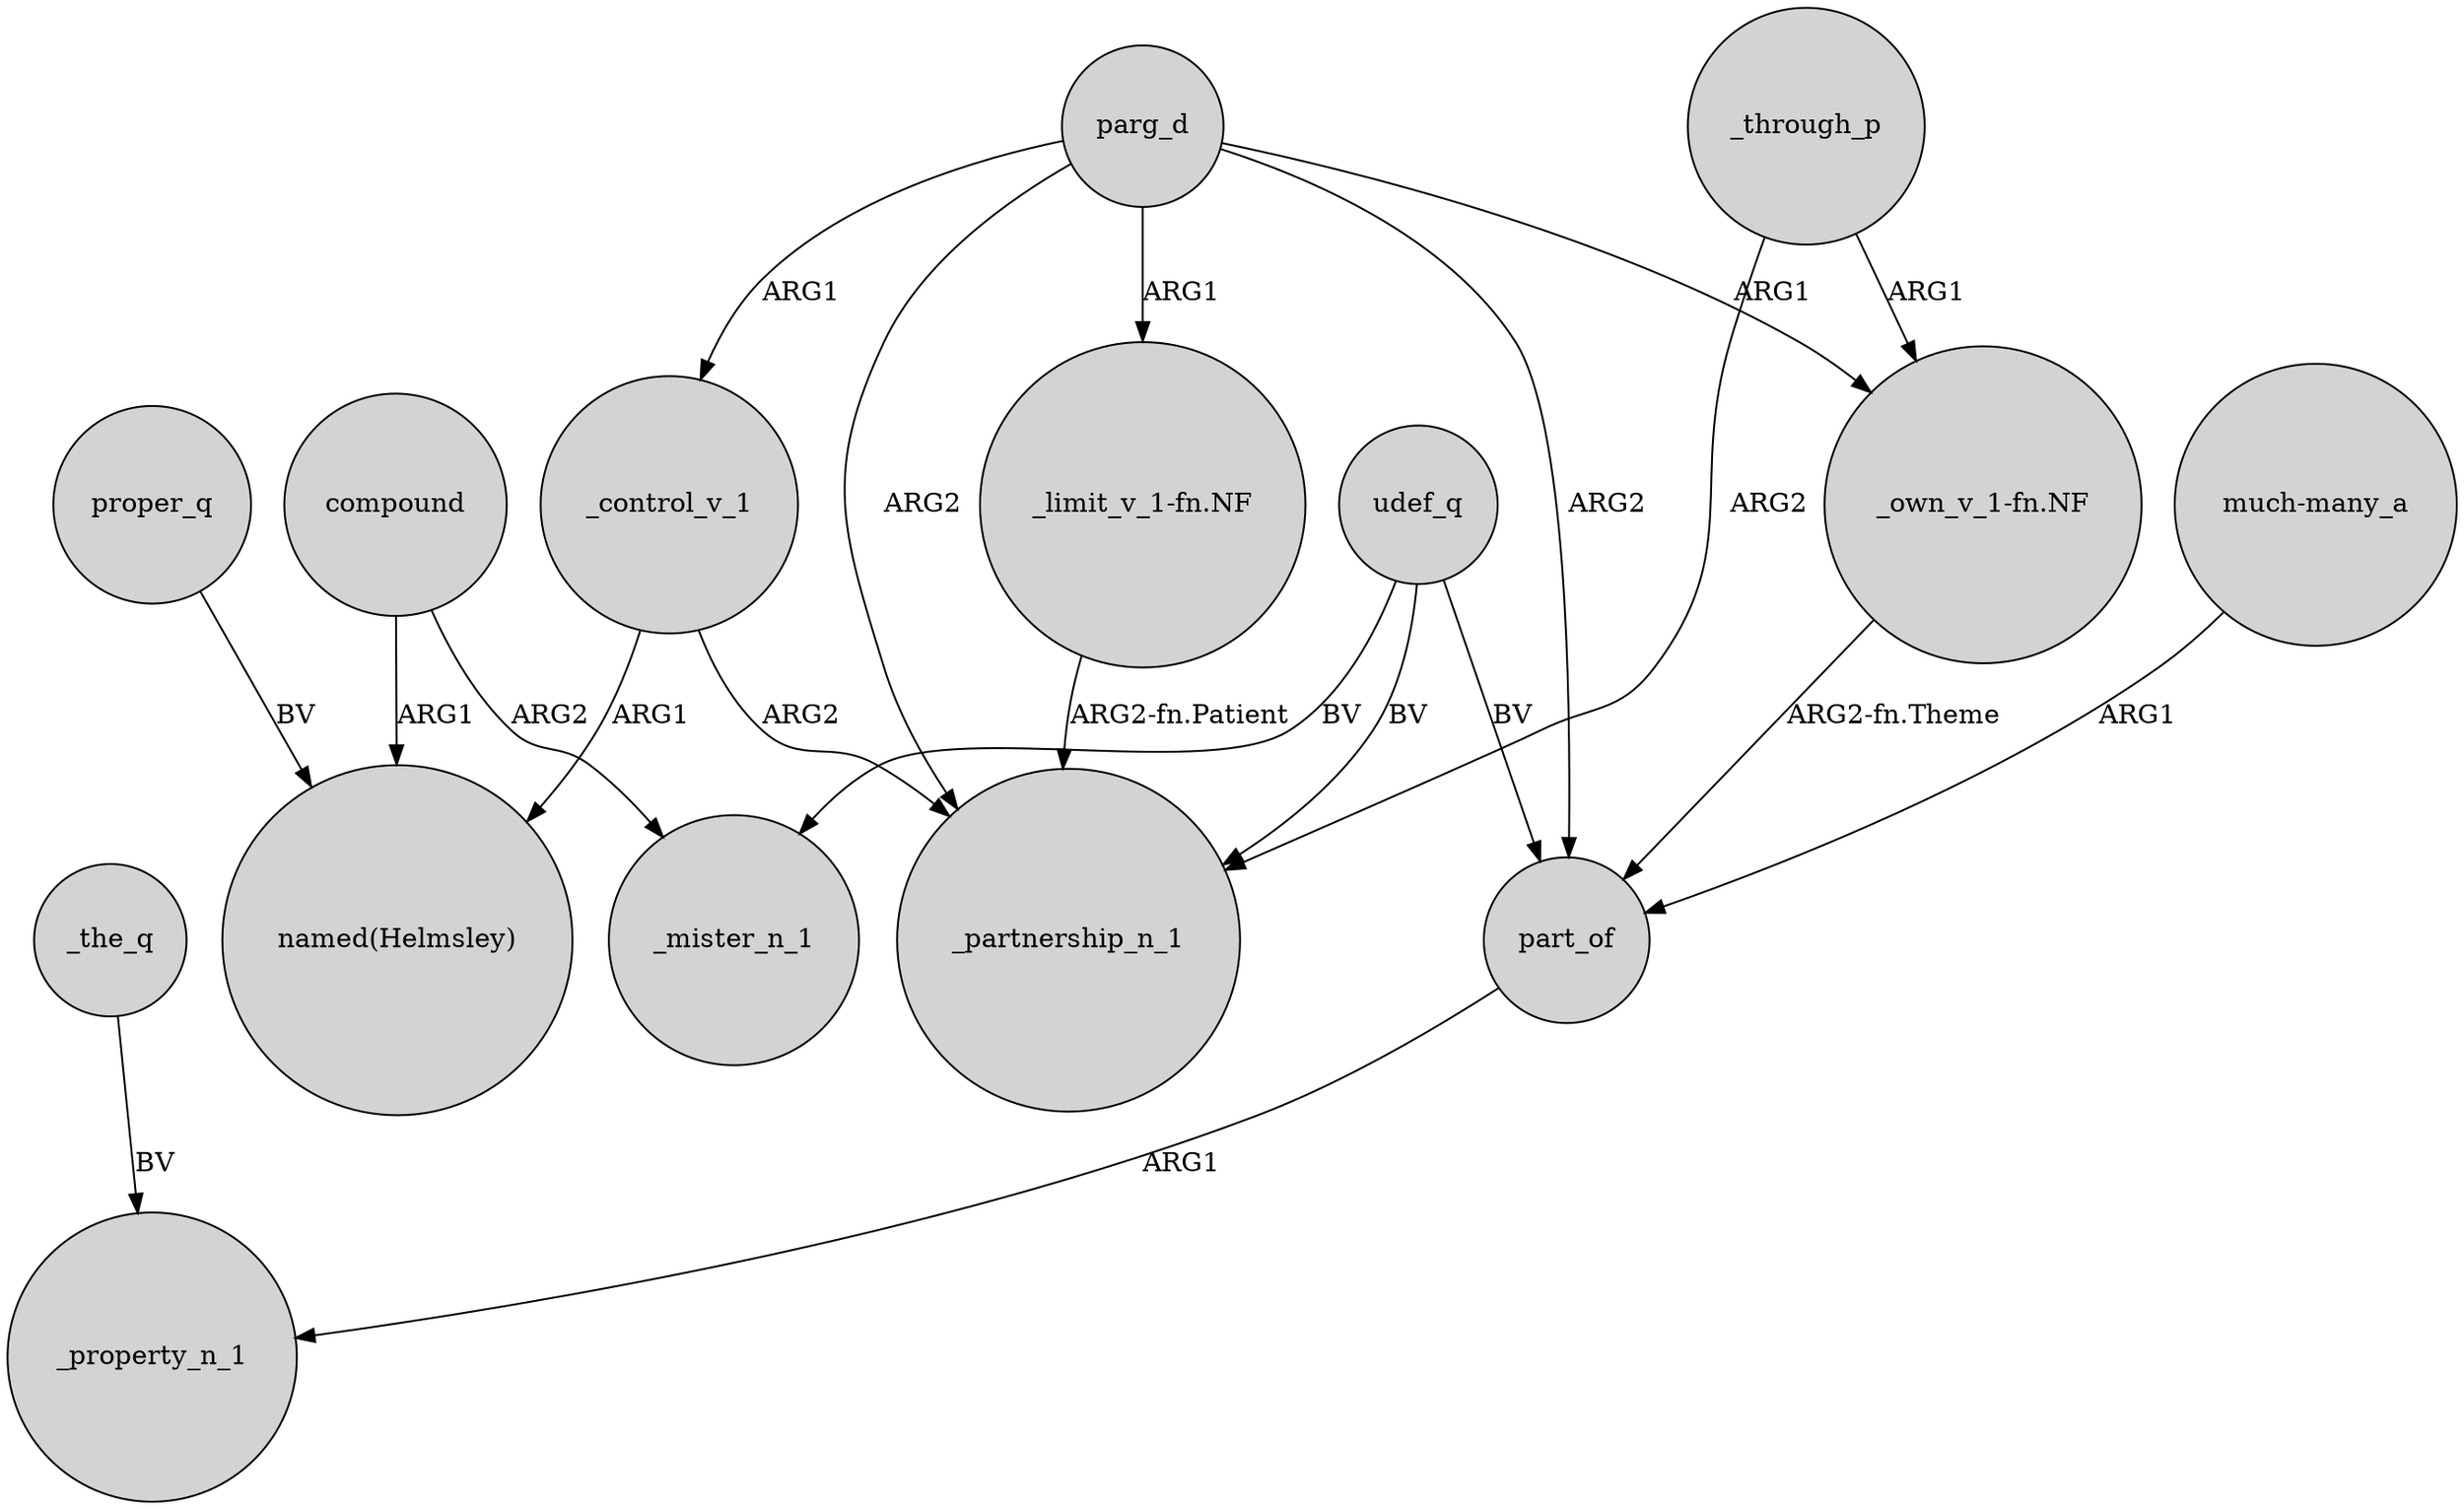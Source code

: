 digraph {
	node [shape=circle style=filled]
	part_of -> _property_n_1 [label=ARG1]
	udef_q -> part_of [label=BV]
	_control_v_1 -> _partnership_n_1 [label=ARG2]
	_control_v_1 -> "named(Helmsley)" [label=ARG1]
	"much-many_a" -> part_of [label=ARG1]
	compound -> _mister_n_1 [label=ARG2]
	udef_q -> _mister_n_1 [label=BV]
	parg_d -> _partnership_n_1 [label=ARG2]
	"_own_v_1-fn.NF" -> part_of [label="ARG2-fn.Theme"]
	parg_d -> _control_v_1 [label=ARG1]
	parg_d -> "_own_v_1-fn.NF" [label=ARG1]
	_through_p -> "_own_v_1-fn.NF" [label=ARG1]
	parg_d -> "_limit_v_1-fn.NF" [label=ARG1]
	_the_q -> _property_n_1 [label=BV]
	"_limit_v_1-fn.NF" -> _partnership_n_1 [label="ARG2-fn.Patient"]
	_through_p -> _partnership_n_1 [label=ARG2]
	udef_q -> _partnership_n_1 [label=BV]
	parg_d -> part_of [label=ARG2]
	proper_q -> "named(Helmsley)" [label=BV]
	compound -> "named(Helmsley)" [label=ARG1]
}
